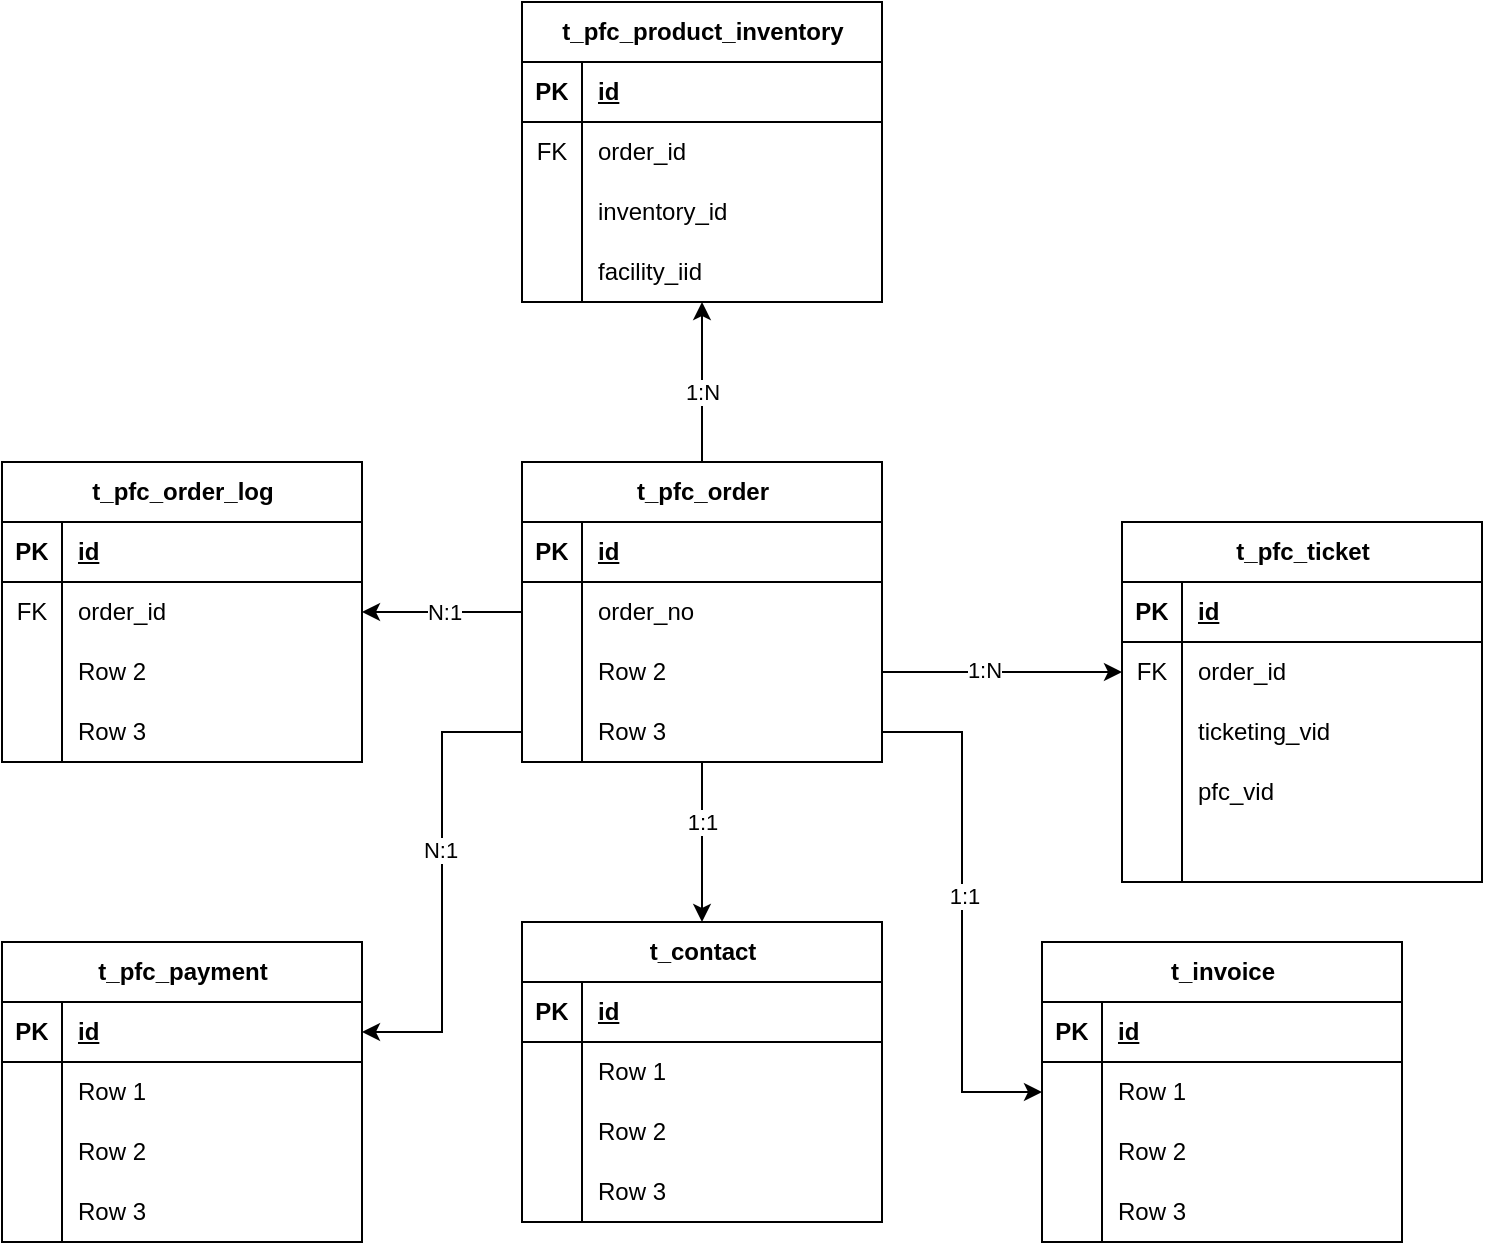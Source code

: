 <mxfile version="21.6.8" type="github">
  <diagram name="第 1 页" id="JVkD9tWsXlwC8fn58QWc">
    <mxGraphModel dx="1180" dy="757" grid="1" gridSize="10" guides="1" tooltips="1" connect="1" arrows="1" fold="1" page="1" pageScale="1" pageWidth="827" pageHeight="1169" math="0" shadow="0">
      <root>
        <mxCell id="0" />
        <mxCell id="1" parent="0" />
        <mxCell id="5VfPdpIEyonxUM8e8Nje-44" value="" style="edgeStyle=orthogonalEdgeStyle;rounded=0;orthogonalLoop=1;jettySize=auto;html=1;" edge="1" parent="1" source="5VfPdpIEyonxUM8e8Nje-1" target="5VfPdpIEyonxUM8e8Nje-31">
          <mxGeometry relative="1" as="geometry" />
        </mxCell>
        <mxCell id="5VfPdpIEyonxUM8e8Nje-123" value="N:1" style="edgeLabel;html=1;align=center;verticalAlign=middle;resizable=0;points=[];" vertex="1" connectable="0" parent="5VfPdpIEyonxUM8e8Nje-44">
          <mxGeometry x="-0.025" relative="1" as="geometry">
            <mxPoint as="offset" />
          </mxGeometry>
        </mxCell>
        <mxCell id="5VfPdpIEyonxUM8e8Nje-72" value="" style="edgeStyle=orthogonalEdgeStyle;rounded=0;orthogonalLoop=1;jettySize=auto;html=1;" edge="1" parent="1" source="5VfPdpIEyonxUM8e8Nje-1" target="5VfPdpIEyonxUM8e8Nje-59">
          <mxGeometry relative="1" as="geometry" />
        </mxCell>
        <mxCell id="5VfPdpIEyonxUM8e8Nje-126" value="1:1" style="edgeLabel;html=1;align=center;verticalAlign=middle;resizable=0;points=[];" vertex="1" connectable="0" parent="5VfPdpIEyonxUM8e8Nje-72">
          <mxGeometry x="-0.25" relative="1" as="geometry">
            <mxPoint as="offset" />
          </mxGeometry>
        </mxCell>
        <mxCell id="5VfPdpIEyonxUM8e8Nje-100" value="" style="edgeStyle=orthogonalEdgeStyle;rounded=0;orthogonalLoop=1;jettySize=auto;html=1;" edge="1" parent="1" source="5VfPdpIEyonxUM8e8Nje-1" target="5VfPdpIEyonxUM8e8Nje-87">
          <mxGeometry relative="1" as="geometry" />
        </mxCell>
        <mxCell id="5VfPdpIEyonxUM8e8Nje-122" value="1:N" style="edgeLabel;html=1;align=center;verticalAlign=middle;resizable=0;points=[];" vertex="1" connectable="0" parent="5VfPdpIEyonxUM8e8Nje-100">
          <mxGeometry x="-0.125" relative="1" as="geometry">
            <mxPoint as="offset" />
          </mxGeometry>
        </mxCell>
        <mxCell id="5VfPdpIEyonxUM8e8Nje-1" value="t_pfc_order" style="shape=table;startSize=30;container=1;collapsible=1;childLayout=tableLayout;fixedRows=1;rowLines=0;fontStyle=1;align=center;resizeLast=1;html=1;" vertex="1" parent="1">
          <mxGeometry x="290" y="290" width="180" height="150" as="geometry" />
        </mxCell>
        <mxCell id="5VfPdpIEyonxUM8e8Nje-2" value="" style="shape=tableRow;horizontal=0;startSize=0;swimlaneHead=0;swimlaneBody=0;fillColor=none;collapsible=0;dropTarget=0;points=[[0,0.5],[1,0.5]];portConstraint=eastwest;top=0;left=0;right=0;bottom=1;" vertex="1" parent="5VfPdpIEyonxUM8e8Nje-1">
          <mxGeometry y="30" width="180" height="30" as="geometry" />
        </mxCell>
        <mxCell id="5VfPdpIEyonxUM8e8Nje-3" value="PK" style="shape=partialRectangle;connectable=0;fillColor=none;top=0;left=0;bottom=0;right=0;fontStyle=1;overflow=hidden;whiteSpace=wrap;html=1;" vertex="1" parent="5VfPdpIEyonxUM8e8Nje-2">
          <mxGeometry width="30" height="30" as="geometry">
            <mxRectangle width="30" height="30" as="alternateBounds" />
          </mxGeometry>
        </mxCell>
        <mxCell id="5VfPdpIEyonxUM8e8Nje-4" value="id" style="shape=partialRectangle;connectable=0;fillColor=none;top=0;left=0;bottom=0;right=0;align=left;spacingLeft=6;fontStyle=5;overflow=hidden;whiteSpace=wrap;html=1;" vertex="1" parent="5VfPdpIEyonxUM8e8Nje-2">
          <mxGeometry x="30" width="150" height="30" as="geometry">
            <mxRectangle width="150" height="30" as="alternateBounds" />
          </mxGeometry>
        </mxCell>
        <mxCell id="5VfPdpIEyonxUM8e8Nje-5" value="" style="shape=tableRow;horizontal=0;startSize=0;swimlaneHead=0;swimlaneBody=0;fillColor=none;collapsible=0;dropTarget=0;points=[[0,0.5],[1,0.5]];portConstraint=eastwest;top=0;left=0;right=0;bottom=0;" vertex="1" parent="5VfPdpIEyonxUM8e8Nje-1">
          <mxGeometry y="60" width="180" height="30" as="geometry" />
        </mxCell>
        <mxCell id="5VfPdpIEyonxUM8e8Nje-6" value="" style="shape=partialRectangle;connectable=0;fillColor=none;top=0;left=0;bottom=0;right=0;editable=1;overflow=hidden;whiteSpace=wrap;html=1;" vertex="1" parent="5VfPdpIEyonxUM8e8Nje-5">
          <mxGeometry width="30" height="30" as="geometry">
            <mxRectangle width="30" height="30" as="alternateBounds" />
          </mxGeometry>
        </mxCell>
        <mxCell id="5VfPdpIEyonxUM8e8Nje-7" value="order_no" style="shape=partialRectangle;connectable=0;fillColor=none;top=0;left=0;bottom=0;right=0;align=left;spacingLeft=6;overflow=hidden;whiteSpace=wrap;html=1;" vertex="1" parent="5VfPdpIEyonxUM8e8Nje-5">
          <mxGeometry x="30" width="150" height="30" as="geometry">
            <mxRectangle width="150" height="30" as="alternateBounds" />
          </mxGeometry>
        </mxCell>
        <mxCell id="5VfPdpIEyonxUM8e8Nje-8" value="" style="shape=tableRow;horizontal=0;startSize=0;swimlaneHead=0;swimlaneBody=0;fillColor=none;collapsible=0;dropTarget=0;points=[[0,0.5],[1,0.5]];portConstraint=eastwest;top=0;left=0;right=0;bottom=0;" vertex="1" parent="5VfPdpIEyonxUM8e8Nje-1">
          <mxGeometry y="90" width="180" height="30" as="geometry" />
        </mxCell>
        <mxCell id="5VfPdpIEyonxUM8e8Nje-9" value="" style="shape=partialRectangle;connectable=0;fillColor=none;top=0;left=0;bottom=0;right=0;editable=1;overflow=hidden;whiteSpace=wrap;html=1;" vertex="1" parent="5VfPdpIEyonxUM8e8Nje-8">
          <mxGeometry width="30" height="30" as="geometry">
            <mxRectangle width="30" height="30" as="alternateBounds" />
          </mxGeometry>
        </mxCell>
        <mxCell id="5VfPdpIEyonxUM8e8Nje-10" value="Row 2" style="shape=partialRectangle;connectable=0;fillColor=none;top=0;left=0;bottom=0;right=0;align=left;spacingLeft=6;overflow=hidden;whiteSpace=wrap;html=1;" vertex="1" parent="5VfPdpIEyonxUM8e8Nje-8">
          <mxGeometry x="30" width="150" height="30" as="geometry">
            <mxRectangle width="150" height="30" as="alternateBounds" />
          </mxGeometry>
        </mxCell>
        <mxCell id="5VfPdpIEyonxUM8e8Nje-11" value="" style="shape=tableRow;horizontal=0;startSize=0;swimlaneHead=0;swimlaneBody=0;fillColor=none;collapsible=0;dropTarget=0;points=[[0,0.5],[1,0.5]];portConstraint=eastwest;top=0;left=0;right=0;bottom=0;" vertex="1" parent="5VfPdpIEyonxUM8e8Nje-1">
          <mxGeometry y="120" width="180" height="30" as="geometry" />
        </mxCell>
        <mxCell id="5VfPdpIEyonxUM8e8Nje-12" value="" style="shape=partialRectangle;connectable=0;fillColor=none;top=0;left=0;bottom=0;right=0;editable=1;overflow=hidden;whiteSpace=wrap;html=1;" vertex="1" parent="5VfPdpIEyonxUM8e8Nje-11">
          <mxGeometry width="30" height="30" as="geometry">
            <mxRectangle width="30" height="30" as="alternateBounds" />
          </mxGeometry>
        </mxCell>
        <mxCell id="5VfPdpIEyonxUM8e8Nje-13" value="Row 3" style="shape=partialRectangle;connectable=0;fillColor=none;top=0;left=0;bottom=0;right=0;align=left;spacingLeft=6;overflow=hidden;whiteSpace=wrap;html=1;" vertex="1" parent="5VfPdpIEyonxUM8e8Nje-11">
          <mxGeometry x="30" width="150" height="30" as="geometry">
            <mxRectangle width="150" height="30" as="alternateBounds" />
          </mxGeometry>
        </mxCell>
        <mxCell id="5VfPdpIEyonxUM8e8Nje-14" value="t_pfc_ticket" style="shape=table;startSize=30;container=1;collapsible=1;childLayout=tableLayout;fixedRows=1;rowLines=0;fontStyle=1;align=center;resizeLast=1;html=1;" vertex="1" parent="1">
          <mxGeometry x="590" y="320" width="180" height="180" as="geometry" />
        </mxCell>
        <mxCell id="5VfPdpIEyonxUM8e8Nje-15" value="" style="shape=tableRow;horizontal=0;startSize=0;swimlaneHead=0;swimlaneBody=0;fillColor=none;collapsible=0;dropTarget=0;points=[[0,0.5],[1,0.5]];portConstraint=eastwest;top=0;left=0;right=0;bottom=1;" vertex="1" parent="5VfPdpIEyonxUM8e8Nje-14">
          <mxGeometry y="30" width="180" height="30" as="geometry" />
        </mxCell>
        <mxCell id="5VfPdpIEyonxUM8e8Nje-16" value="PK" style="shape=partialRectangle;connectable=0;fillColor=none;top=0;left=0;bottom=0;right=0;fontStyle=1;overflow=hidden;whiteSpace=wrap;html=1;" vertex="1" parent="5VfPdpIEyonxUM8e8Nje-15">
          <mxGeometry width="30" height="30" as="geometry">
            <mxRectangle width="30" height="30" as="alternateBounds" />
          </mxGeometry>
        </mxCell>
        <mxCell id="5VfPdpIEyonxUM8e8Nje-17" value="id" style="shape=partialRectangle;connectable=0;fillColor=none;top=0;left=0;bottom=0;right=0;align=left;spacingLeft=6;fontStyle=5;overflow=hidden;whiteSpace=wrap;html=1;" vertex="1" parent="5VfPdpIEyonxUM8e8Nje-15">
          <mxGeometry x="30" width="150" height="30" as="geometry">
            <mxRectangle width="150" height="30" as="alternateBounds" />
          </mxGeometry>
        </mxCell>
        <mxCell id="5VfPdpIEyonxUM8e8Nje-27" value="" style="shape=tableRow;horizontal=0;startSize=0;swimlaneHead=0;swimlaneBody=0;fillColor=none;collapsible=0;dropTarget=0;points=[[0,0.5],[1,0.5]];portConstraint=eastwest;top=0;left=0;right=0;bottom=0;" vertex="1" parent="5VfPdpIEyonxUM8e8Nje-14">
          <mxGeometry y="60" width="180" height="30" as="geometry" />
        </mxCell>
        <mxCell id="5VfPdpIEyonxUM8e8Nje-28" value="FK" style="shape=partialRectangle;connectable=0;fillColor=none;top=0;left=0;bottom=0;right=0;fontStyle=0;overflow=hidden;whiteSpace=wrap;html=1;" vertex="1" parent="5VfPdpIEyonxUM8e8Nje-27">
          <mxGeometry width="30" height="30" as="geometry">
            <mxRectangle width="30" height="30" as="alternateBounds" />
          </mxGeometry>
        </mxCell>
        <mxCell id="5VfPdpIEyonxUM8e8Nje-29" value="order_id" style="shape=partialRectangle;connectable=0;fillColor=none;top=0;left=0;bottom=0;right=0;align=left;spacingLeft=6;fontStyle=0;overflow=hidden;whiteSpace=wrap;html=1;" vertex="1" parent="5VfPdpIEyonxUM8e8Nje-27">
          <mxGeometry x="30" width="150" height="30" as="geometry">
            <mxRectangle width="150" height="30" as="alternateBounds" />
          </mxGeometry>
        </mxCell>
        <mxCell id="5VfPdpIEyonxUM8e8Nje-18" value="" style="shape=tableRow;horizontal=0;startSize=0;swimlaneHead=0;swimlaneBody=0;fillColor=none;collapsible=0;dropTarget=0;points=[[0,0.5],[1,0.5]];portConstraint=eastwest;top=0;left=0;right=0;bottom=0;" vertex="1" parent="5VfPdpIEyonxUM8e8Nje-14">
          <mxGeometry y="90" width="180" height="30" as="geometry" />
        </mxCell>
        <mxCell id="5VfPdpIEyonxUM8e8Nje-19" value="" style="shape=partialRectangle;connectable=0;fillColor=none;top=0;left=0;bottom=0;right=0;editable=1;overflow=hidden;whiteSpace=wrap;html=1;" vertex="1" parent="5VfPdpIEyonxUM8e8Nje-18">
          <mxGeometry width="30" height="30" as="geometry">
            <mxRectangle width="30" height="30" as="alternateBounds" />
          </mxGeometry>
        </mxCell>
        <mxCell id="5VfPdpIEyonxUM8e8Nje-20" value="ticketing_vid" style="shape=partialRectangle;connectable=0;fillColor=none;top=0;left=0;bottom=0;right=0;align=left;spacingLeft=6;overflow=hidden;whiteSpace=wrap;html=1;" vertex="1" parent="5VfPdpIEyonxUM8e8Nje-18">
          <mxGeometry x="30" width="150" height="30" as="geometry">
            <mxRectangle width="150" height="30" as="alternateBounds" />
          </mxGeometry>
        </mxCell>
        <mxCell id="5VfPdpIEyonxUM8e8Nje-21" value="" style="shape=tableRow;horizontal=0;startSize=0;swimlaneHead=0;swimlaneBody=0;fillColor=none;collapsible=0;dropTarget=0;points=[[0,0.5],[1,0.5]];portConstraint=eastwest;top=0;left=0;right=0;bottom=0;" vertex="1" parent="5VfPdpIEyonxUM8e8Nje-14">
          <mxGeometry y="120" width="180" height="30" as="geometry" />
        </mxCell>
        <mxCell id="5VfPdpIEyonxUM8e8Nje-22" value="" style="shape=partialRectangle;connectable=0;fillColor=none;top=0;left=0;bottom=0;right=0;editable=1;overflow=hidden;whiteSpace=wrap;html=1;" vertex="1" parent="5VfPdpIEyonxUM8e8Nje-21">
          <mxGeometry width="30" height="30" as="geometry">
            <mxRectangle width="30" height="30" as="alternateBounds" />
          </mxGeometry>
        </mxCell>
        <mxCell id="5VfPdpIEyonxUM8e8Nje-23" value="pfc_vid" style="shape=partialRectangle;connectable=0;fillColor=none;top=0;left=0;bottom=0;right=0;align=left;spacingLeft=6;overflow=hidden;whiteSpace=wrap;html=1;" vertex="1" parent="5VfPdpIEyonxUM8e8Nje-21">
          <mxGeometry x="30" width="150" height="30" as="geometry">
            <mxRectangle width="150" height="30" as="alternateBounds" />
          </mxGeometry>
        </mxCell>
        <mxCell id="5VfPdpIEyonxUM8e8Nje-24" value="" style="shape=tableRow;horizontal=0;startSize=0;swimlaneHead=0;swimlaneBody=0;fillColor=none;collapsible=0;dropTarget=0;points=[[0,0.5],[1,0.5]];portConstraint=eastwest;top=0;left=0;right=0;bottom=0;" vertex="1" parent="5VfPdpIEyonxUM8e8Nje-14">
          <mxGeometry y="150" width="180" height="30" as="geometry" />
        </mxCell>
        <mxCell id="5VfPdpIEyonxUM8e8Nje-25" value="" style="shape=partialRectangle;connectable=0;fillColor=none;top=0;left=0;bottom=0;right=0;editable=1;overflow=hidden;whiteSpace=wrap;html=1;" vertex="1" parent="5VfPdpIEyonxUM8e8Nje-24">
          <mxGeometry width="30" height="30" as="geometry">
            <mxRectangle width="30" height="30" as="alternateBounds" />
          </mxGeometry>
        </mxCell>
        <mxCell id="5VfPdpIEyonxUM8e8Nje-26" value="" style="shape=partialRectangle;connectable=0;fillColor=none;top=0;left=0;bottom=0;right=0;align=left;spacingLeft=6;overflow=hidden;whiteSpace=wrap;html=1;" vertex="1" parent="5VfPdpIEyonxUM8e8Nje-24">
          <mxGeometry x="30" width="150" height="30" as="geometry">
            <mxRectangle width="150" height="30" as="alternateBounds" />
          </mxGeometry>
        </mxCell>
        <mxCell id="5VfPdpIEyonxUM8e8Nje-30" style="edgeStyle=orthogonalEdgeStyle;rounded=0;orthogonalLoop=1;jettySize=auto;html=1;exitX=1;exitY=0.5;exitDx=0;exitDy=0;entryX=0;entryY=0.5;entryDx=0;entryDy=0;" edge="1" parent="1" source="5VfPdpIEyonxUM8e8Nje-8" target="5VfPdpIEyonxUM8e8Nje-27">
          <mxGeometry relative="1" as="geometry" />
        </mxCell>
        <mxCell id="5VfPdpIEyonxUM8e8Nje-124" value="1:N" style="edgeLabel;html=1;align=center;verticalAlign=middle;resizable=0;points=[];" vertex="1" connectable="0" parent="5VfPdpIEyonxUM8e8Nje-30">
          <mxGeometry x="-0.15" y="1" relative="1" as="geometry">
            <mxPoint as="offset" />
          </mxGeometry>
        </mxCell>
        <mxCell id="5VfPdpIEyonxUM8e8Nje-31" value="t_pfc_order_log" style="shape=table;startSize=30;container=1;collapsible=1;childLayout=tableLayout;fixedRows=1;rowLines=0;fontStyle=1;align=center;resizeLast=1;html=1;" vertex="1" parent="1">
          <mxGeometry x="30" y="290" width="180" height="150" as="geometry" />
        </mxCell>
        <mxCell id="5VfPdpIEyonxUM8e8Nje-32" value="" style="shape=tableRow;horizontal=0;startSize=0;swimlaneHead=0;swimlaneBody=0;fillColor=none;collapsible=0;dropTarget=0;points=[[0,0.5],[1,0.5]];portConstraint=eastwest;top=0;left=0;right=0;bottom=1;" vertex="1" parent="5VfPdpIEyonxUM8e8Nje-31">
          <mxGeometry y="30" width="180" height="30" as="geometry" />
        </mxCell>
        <mxCell id="5VfPdpIEyonxUM8e8Nje-33" value="PK" style="shape=partialRectangle;connectable=0;fillColor=none;top=0;left=0;bottom=0;right=0;fontStyle=1;overflow=hidden;whiteSpace=wrap;html=1;" vertex="1" parent="5VfPdpIEyonxUM8e8Nje-32">
          <mxGeometry width="30" height="30" as="geometry">
            <mxRectangle width="30" height="30" as="alternateBounds" />
          </mxGeometry>
        </mxCell>
        <mxCell id="5VfPdpIEyonxUM8e8Nje-34" value="id" style="shape=partialRectangle;connectable=0;fillColor=none;top=0;left=0;bottom=0;right=0;align=left;spacingLeft=6;fontStyle=5;overflow=hidden;whiteSpace=wrap;html=1;" vertex="1" parent="5VfPdpIEyonxUM8e8Nje-32">
          <mxGeometry x="30" width="150" height="30" as="geometry">
            <mxRectangle width="150" height="30" as="alternateBounds" />
          </mxGeometry>
        </mxCell>
        <mxCell id="5VfPdpIEyonxUM8e8Nje-35" value="" style="shape=tableRow;horizontal=0;startSize=0;swimlaneHead=0;swimlaneBody=0;fillColor=none;collapsible=0;dropTarget=0;points=[[0,0.5],[1,0.5]];portConstraint=eastwest;top=0;left=0;right=0;bottom=0;" vertex="1" parent="5VfPdpIEyonxUM8e8Nje-31">
          <mxGeometry y="60" width="180" height="30" as="geometry" />
        </mxCell>
        <mxCell id="5VfPdpIEyonxUM8e8Nje-36" value="FK" style="shape=partialRectangle;connectable=0;fillColor=none;top=0;left=0;bottom=0;right=0;editable=1;overflow=hidden;whiteSpace=wrap;html=1;" vertex="1" parent="5VfPdpIEyonxUM8e8Nje-35">
          <mxGeometry width="30" height="30" as="geometry">
            <mxRectangle width="30" height="30" as="alternateBounds" />
          </mxGeometry>
        </mxCell>
        <mxCell id="5VfPdpIEyonxUM8e8Nje-37" value="order_id" style="shape=partialRectangle;connectable=0;fillColor=none;top=0;left=0;bottom=0;right=0;align=left;spacingLeft=6;overflow=hidden;whiteSpace=wrap;html=1;" vertex="1" parent="5VfPdpIEyonxUM8e8Nje-35">
          <mxGeometry x="30" width="150" height="30" as="geometry">
            <mxRectangle width="150" height="30" as="alternateBounds" />
          </mxGeometry>
        </mxCell>
        <mxCell id="5VfPdpIEyonxUM8e8Nje-38" value="" style="shape=tableRow;horizontal=0;startSize=0;swimlaneHead=0;swimlaneBody=0;fillColor=none;collapsible=0;dropTarget=0;points=[[0,0.5],[1,0.5]];portConstraint=eastwest;top=0;left=0;right=0;bottom=0;" vertex="1" parent="5VfPdpIEyonxUM8e8Nje-31">
          <mxGeometry y="90" width="180" height="30" as="geometry" />
        </mxCell>
        <mxCell id="5VfPdpIEyonxUM8e8Nje-39" value="" style="shape=partialRectangle;connectable=0;fillColor=none;top=0;left=0;bottom=0;right=0;editable=1;overflow=hidden;whiteSpace=wrap;html=1;" vertex="1" parent="5VfPdpIEyonxUM8e8Nje-38">
          <mxGeometry width="30" height="30" as="geometry">
            <mxRectangle width="30" height="30" as="alternateBounds" />
          </mxGeometry>
        </mxCell>
        <mxCell id="5VfPdpIEyonxUM8e8Nje-40" value="Row 2" style="shape=partialRectangle;connectable=0;fillColor=none;top=0;left=0;bottom=0;right=0;align=left;spacingLeft=6;overflow=hidden;whiteSpace=wrap;html=1;" vertex="1" parent="5VfPdpIEyonxUM8e8Nje-38">
          <mxGeometry x="30" width="150" height="30" as="geometry">
            <mxRectangle width="150" height="30" as="alternateBounds" />
          </mxGeometry>
        </mxCell>
        <mxCell id="5VfPdpIEyonxUM8e8Nje-41" value="" style="shape=tableRow;horizontal=0;startSize=0;swimlaneHead=0;swimlaneBody=0;fillColor=none;collapsible=0;dropTarget=0;points=[[0,0.5],[1,0.5]];portConstraint=eastwest;top=0;left=0;right=0;bottom=0;" vertex="1" parent="5VfPdpIEyonxUM8e8Nje-31">
          <mxGeometry y="120" width="180" height="30" as="geometry" />
        </mxCell>
        <mxCell id="5VfPdpIEyonxUM8e8Nje-42" value="" style="shape=partialRectangle;connectable=0;fillColor=none;top=0;left=0;bottom=0;right=0;editable=1;overflow=hidden;whiteSpace=wrap;html=1;" vertex="1" parent="5VfPdpIEyonxUM8e8Nje-41">
          <mxGeometry width="30" height="30" as="geometry">
            <mxRectangle width="30" height="30" as="alternateBounds" />
          </mxGeometry>
        </mxCell>
        <mxCell id="5VfPdpIEyonxUM8e8Nje-43" value="Row 3" style="shape=partialRectangle;connectable=0;fillColor=none;top=0;left=0;bottom=0;right=0;align=left;spacingLeft=6;overflow=hidden;whiteSpace=wrap;html=1;" vertex="1" parent="5VfPdpIEyonxUM8e8Nje-41">
          <mxGeometry x="30" width="150" height="30" as="geometry">
            <mxRectangle width="150" height="30" as="alternateBounds" />
          </mxGeometry>
        </mxCell>
        <mxCell id="5VfPdpIEyonxUM8e8Nje-45" value="t_pfc_payment" style="shape=table;startSize=30;container=1;collapsible=1;childLayout=tableLayout;fixedRows=1;rowLines=0;fontStyle=1;align=center;resizeLast=1;html=1;" vertex="1" parent="1">
          <mxGeometry x="30" y="530" width="180" height="150" as="geometry" />
        </mxCell>
        <mxCell id="5VfPdpIEyonxUM8e8Nje-46" value="" style="shape=tableRow;horizontal=0;startSize=0;swimlaneHead=0;swimlaneBody=0;fillColor=none;collapsible=0;dropTarget=0;points=[[0,0.5],[1,0.5]];portConstraint=eastwest;top=0;left=0;right=0;bottom=1;" vertex="1" parent="5VfPdpIEyonxUM8e8Nje-45">
          <mxGeometry y="30" width="180" height="30" as="geometry" />
        </mxCell>
        <mxCell id="5VfPdpIEyonxUM8e8Nje-47" value="PK" style="shape=partialRectangle;connectable=0;fillColor=none;top=0;left=0;bottom=0;right=0;fontStyle=1;overflow=hidden;whiteSpace=wrap;html=1;" vertex="1" parent="5VfPdpIEyonxUM8e8Nje-46">
          <mxGeometry width="30" height="30" as="geometry">
            <mxRectangle width="30" height="30" as="alternateBounds" />
          </mxGeometry>
        </mxCell>
        <mxCell id="5VfPdpIEyonxUM8e8Nje-48" value="id" style="shape=partialRectangle;connectable=0;fillColor=none;top=0;left=0;bottom=0;right=0;align=left;spacingLeft=6;fontStyle=5;overflow=hidden;whiteSpace=wrap;html=1;" vertex="1" parent="5VfPdpIEyonxUM8e8Nje-46">
          <mxGeometry x="30" width="150" height="30" as="geometry">
            <mxRectangle width="150" height="30" as="alternateBounds" />
          </mxGeometry>
        </mxCell>
        <mxCell id="5VfPdpIEyonxUM8e8Nje-49" value="" style="shape=tableRow;horizontal=0;startSize=0;swimlaneHead=0;swimlaneBody=0;fillColor=none;collapsible=0;dropTarget=0;points=[[0,0.5],[1,0.5]];portConstraint=eastwest;top=0;left=0;right=0;bottom=0;" vertex="1" parent="5VfPdpIEyonxUM8e8Nje-45">
          <mxGeometry y="60" width="180" height="30" as="geometry" />
        </mxCell>
        <mxCell id="5VfPdpIEyonxUM8e8Nje-50" value="" style="shape=partialRectangle;connectable=0;fillColor=none;top=0;left=0;bottom=0;right=0;editable=1;overflow=hidden;whiteSpace=wrap;html=1;" vertex="1" parent="5VfPdpIEyonxUM8e8Nje-49">
          <mxGeometry width="30" height="30" as="geometry">
            <mxRectangle width="30" height="30" as="alternateBounds" />
          </mxGeometry>
        </mxCell>
        <mxCell id="5VfPdpIEyonxUM8e8Nje-51" value="Row 1" style="shape=partialRectangle;connectable=0;fillColor=none;top=0;left=0;bottom=0;right=0;align=left;spacingLeft=6;overflow=hidden;whiteSpace=wrap;html=1;" vertex="1" parent="5VfPdpIEyonxUM8e8Nje-49">
          <mxGeometry x="30" width="150" height="30" as="geometry">
            <mxRectangle width="150" height="30" as="alternateBounds" />
          </mxGeometry>
        </mxCell>
        <mxCell id="5VfPdpIEyonxUM8e8Nje-52" value="" style="shape=tableRow;horizontal=0;startSize=0;swimlaneHead=0;swimlaneBody=0;fillColor=none;collapsible=0;dropTarget=0;points=[[0,0.5],[1,0.5]];portConstraint=eastwest;top=0;left=0;right=0;bottom=0;" vertex="1" parent="5VfPdpIEyonxUM8e8Nje-45">
          <mxGeometry y="90" width="180" height="30" as="geometry" />
        </mxCell>
        <mxCell id="5VfPdpIEyonxUM8e8Nje-53" value="" style="shape=partialRectangle;connectable=0;fillColor=none;top=0;left=0;bottom=0;right=0;editable=1;overflow=hidden;whiteSpace=wrap;html=1;" vertex="1" parent="5VfPdpIEyonxUM8e8Nje-52">
          <mxGeometry width="30" height="30" as="geometry">
            <mxRectangle width="30" height="30" as="alternateBounds" />
          </mxGeometry>
        </mxCell>
        <mxCell id="5VfPdpIEyonxUM8e8Nje-54" value="Row 2" style="shape=partialRectangle;connectable=0;fillColor=none;top=0;left=0;bottom=0;right=0;align=left;spacingLeft=6;overflow=hidden;whiteSpace=wrap;html=1;" vertex="1" parent="5VfPdpIEyonxUM8e8Nje-52">
          <mxGeometry x="30" width="150" height="30" as="geometry">
            <mxRectangle width="150" height="30" as="alternateBounds" />
          </mxGeometry>
        </mxCell>
        <mxCell id="5VfPdpIEyonxUM8e8Nje-55" value="" style="shape=tableRow;horizontal=0;startSize=0;swimlaneHead=0;swimlaneBody=0;fillColor=none;collapsible=0;dropTarget=0;points=[[0,0.5],[1,0.5]];portConstraint=eastwest;top=0;left=0;right=0;bottom=0;" vertex="1" parent="5VfPdpIEyonxUM8e8Nje-45">
          <mxGeometry y="120" width="180" height="30" as="geometry" />
        </mxCell>
        <mxCell id="5VfPdpIEyonxUM8e8Nje-56" value="" style="shape=partialRectangle;connectable=0;fillColor=none;top=0;left=0;bottom=0;right=0;editable=1;overflow=hidden;whiteSpace=wrap;html=1;" vertex="1" parent="5VfPdpIEyonxUM8e8Nje-55">
          <mxGeometry width="30" height="30" as="geometry">
            <mxRectangle width="30" height="30" as="alternateBounds" />
          </mxGeometry>
        </mxCell>
        <mxCell id="5VfPdpIEyonxUM8e8Nje-57" value="Row 3" style="shape=partialRectangle;connectable=0;fillColor=none;top=0;left=0;bottom=0;right=0;align=left;spacingLeft=6;overflow=hidden;whiteSpace=wrap;html=1;" vertex="1" parent="5VfPdpIEyonxUM8e8Nje-55">
          <mxGeometry x="30" width="150" height="30" as="geometry">
            <mxRectangle width="150" height="30" as="alternateBounds" />
          </mxGeometry>
        </mxCell>
        <mxCell id="5VfPdpIEyonxUM8e8Nje-59" value="t_contact" style="shape=table;startSize=30;container=1;collapsible=1;childLayout=tableLayout;fixedRows=1;rowLines=0;fontStyle=1;align=center;resizeLast=1;html=1;" vertex="1" parent="1">
          <mxGeometry x="290" y="520" width="180" height="150" as="geometry" />
        </mxCell>
        <mxCell id="5VfPdpIEyonxUM8e8Nje-60" value="" style="shape=tableRow;horizontal=0;startSize=0;swimlaneHead=0;swimlaneBody=0;fillColor=none;collapsible=0;dropTarget=0;points=[[0,0.5],[1,0.5]];portConstraint=eastwest;top=0;left=0;right=0;bottom=1;" vertex="1" parent="5VfPdpIEyonxUM8e8Nje-59">
          <mxGeometry y="30" width="180" height="30" as="geometry" />
        </mxCell>
        <mxCell id="5VfPdpIEyonxUM8e8Nje-61" value="PK" style="shape=partialRectangle;connectable=0;fillColor=none;top=0;left=0;bottom=0;right=0;fontStyle=1;overflow=hidden;whiteSpace=wrap;html=1;" vertex="1" parent="5VfPdpIEyonxUM8e8Nje-60">
          <mxGeometry width="30" height="30" as="geometry">
            <mxRectangle width="30" height="30" as="alternateBounds" />
          </mxGeometry>
        </mxCell>
        <mxCell id="5VfPdpIEyonxUM8e8Nje-62" value="id" style="shape=partialRectangle;connectable=0;fillColor=none;top=0;left=0;bottom=0;right=0;align=left;spacingLeft=6;fontStyle=5;overflow=hidden;whiteSpace=wrap;html=1;" vertex="1" parent="5VfPdpIEyonxUM8e8Nje-60">
          <mxGeometry x="30" width="150" height="30" as="geometry">
            <mxRectangle width="150" height="30" as="alternateBounds" />
          </mxGeometry>
        </mxCell>
        <mxCell id="5VfPdpIEyonxUM8e8Nje-63" value="" style="shape=tableRow;horizontal=0;startSize=0;swimlaneHead=0;swimlaneBody=0;fillColor=none;collapsible=0;dropTarget=0;points=[[0,0.5],[1,0.5]];portConstraint=eastwest;top=0;left=0;right=0;bottom=0;" vertex="1" parent="5VfPdpIEyonxUM8e8Nje-59">
          <mxGeometry y="60" width="180" height="30" as="geometry" />
        </mxCell>
        <mxCell id="5VfPdpIEyonxUM8e8Nje-64" value="" style="shape=partialRectangle;connectable=0;fillColor=none;top=0;left=0;bottom=0;right=0;editable=1;overflow=hidden;whiteSpace=wrap;html=1;" vertex="1" parent="5VfPdpIEyonxUM8e8Nje-63">
          <mxGeometry width="30" height="30" as="geometry">
            <mxRectangle width="30" height="30" as="alternateBounds" />
          </mxGeometry>
        </mxCell>
        <mxCell id="5VfPdpIEyonxUM8e8Nje-65" value="Row 1" style="shape=partialRectangle;connectable=0;fillColor=none;top=0;left=0;bottom=0;right=0;align=left;spacingLeft=6;overflow=hidden;whiteSpace=wrap;html=1;" vertex="1" parent="5VfPdpIEyonxUM8e8Nje-63">
          <mxGeometry x="30" width="150" height="30" as="geometry">
            <mxRectangle width="150" height="30" as="alternateBounds" />
          </mxGeometry>
        </mxCell>
        <mxCell id="5VfPdpIEyonxUM8e8Nje-66" value="" style="shape=tableRow;horizontal=0;startSize=0;swimlaneHead=0;swimlaneBody=0;fillColor=none;collapsible=0;dropTarget=0;points=[[0,0.5],[1,0.5]];portConstraint=eastwest;top=0;left=0;right=0;bottom=0;" vertex="1" parent="5VfPdpIEyonxUM8e8Nje-59">
          <mxGeometry y="90" width="180" height="30" as="geometry" />
        </mxCell>
        <mxCell id="5VfPdpIEyonxUM8e8Nje-67" value="" style="shape=partialRectangle;connectable=0;fillColor=none;top=0;left=0;bottom=0;right=0;editable=1;overflow=hidden;whiteSpace=wrap;html=1;" vertex="1" parent="5VfPdpIEyonxUM8e8Nje-66">
          <mxGeometry width="30" height="30" as="geometry">
            <mxRectangle width="30" height="30" as="alternateBounds" />
          </mxGeometry>
        </mxCell>
        <mxCell id="5VfPdpIEyonxUM8e8Nje-68" value="Row 2" style="shape=partialRectangle;connectable=0;fillColor=none;top=0;left=0;bottom=0;right=0;align=left;spacingLeft=6;overflow=hidden;whiteSpace=wrap;html=1;" vertex="1" parent="5VfPdpIEyonxUM8e8Nje-66">
          <mxGeometry x="30" width="150" height="30" as="geometry">
            <mxRectangle width="150" height="30" as="alternateBounds" />
          </mxGeometry>
        </mxCell>
        <mxCell id="5VfPdpIEyonxUM8e8Nje-69" value="" style="shape=tableRow;horizontal=0;startSize=0;swimlaneHead=0;swimlaneBody=0;fillColor=none;collapsible=0;dropTarget=0;points=[[0,0.5],[1,0.5]];portConstraint=eastwest;top=0;left=0;right=0;bottom=0;" vertex="1" parent="5VfPdpIEyonxUM8e8Nje-59">
          <mxGeometry y="120" width="180" height="30" as="geometry" />
        </mxCell>
        <mxCell id="5VfPdpIEyonxUM8e8Nje-70" value="" style="shape=partialRectangle;connectable=0;fillColor=none;top=0;left=0;bottom=0;right=0;editable=1;overflow=hidden;whiteSpace=wrap;html=1;" vertex="1" parent="5VfPdpIEyonxUM8e8Nje-69">
          <mxGeometry width="30" height="30" as="geometry">
            <mxRectangle width="30" height="30" as="alternateBounds" />
          </mxGeometry>
        </mxCell>
        <mxCell id="5VfPdpIEyonxUM8e8Nje-71" value="Row 3" style="shape=partialRectangle;connectable=0;fillColor=none;top=0;left=0;bottom=0;right=0;align=left;spacingLeft=6;overflow=hidden;whiteSpace=wrap;html=1;" vertex="1" parent="5VfPdpIEyonxUM8e8Nje-69">
          <mxGeometry x="30" width="150" height="30" as="geometry">
            <mxRectangle width="150" height="30" as="alternateBounds" />
          </mxGeometry>
        </mxCell>
        <mxCell id="5VfPdpIEyonxUM8e8Nje-73" value="t_invoice" style="shape=table;startSize=30;container=1;collapsible=1;childLayout=tableLayout;fixedRows=1;rowLines=0;fontStyle=1;align=center;resizeLast=1;html=1;" vertex="1" parent="1">
          <mxGeometry x="550" y="530" width="180" height="150" as="geometry" />
        </mxCell>
        <mxCell id="5VfPdpIEyonxUM8e8Nje-74" value="" style="shape=tableRow;horizontal=0;startSize=0;swimlaneHead=0;swimlaneBody=0;fillColor=none;collapsible=0;dropTarget=0;points=[[0,0.5],[1,0.5]];portConstraint=eastwest;top=0;left=0;right=0;bottom=1;" vertex="1" parent="5VfPdpIEyonxUM8e8Nje-73">
          <mxGeometry y="30" width="180" height="30" as="geometry" />
        </mxCell>
        <mxCell id="5VfPdpIEyonxUM8e8Nje-75" value="PK" style="shape=partialRectangle;connectable=0;fillColor=none;top=0;left=0;bottom=0;right=0;fontStyle=1;overflow=hidden;whiteSpace=wrap;html=1;" vertex="1" parent="5VfPdpIEyonxUM8e8Nje-74">
          <mxGeometry width="30" height="30" as="geometry">
            <mxRectangle width="30" height="30" as="alternateBounds" />
          </mxGeometry>
        </mxCell>
        <mxCell id="5VfPdpIEyonxUM8e8Nje-76" value="id" style="shape=partialRectangle;connectable=0;fillColor=none;top=0;left=0;bottom=0;right=0;align=left;spacingLeft=6;fontStyle=5;overflow=hidden;whiteSpace=wrap;html=1;" vertex="1" parent="5VfPdpIEyonxUM8e8Nje-74">
          <mxGeometry x="30" width="150" height="30" as="geometry">
            <mxRectangle width="150" height="30" as="alternateBounds" />
          </mxGeometry>
        </mxCell>
        <mxCell id="5VfPdpIEyonxUM8e8Nje-77" value="" style="shape=tableRow;horizontal=0;startSize=0;swimlaneHead=0;swimlaneBody=0;fillColor=none;collapsible=0;dropTarget=0;points=[[0,0.5],[1,0.5]];portConstraint=eastwest;top=0;left=0;right=0;bottom=0;" vertex="1" parent="5VfPdpIEyonxUM8e8Nje-73">
          <mxGeometry y="60" width="180" height="30" as="geometry" />
        </mxCell>
        <mxCell id="5VfPdpIEyonxUM8e8Nje-78" value="" style="shape=partialRectangle;connectable=0;fillColor=none;top=0;left=0;bottom=0;right=0;editable=1;overflow=hidden;whiteSpace=wrap;html=1;" vertex="1" parent="5VfPdpIEyonxUM8e8Nje-77">
          <mxGeometry width="30" height="30" as="geometry">
            <mxRectangle width="30" height="30" as="alternateBounds" />
          </mxGeometry>
        </mxCell>
        <mxCell id="5VfPdpIEyonxUM8e8Nje-79" value="Row 1" style="shape=partialRectangle;connectable=0;fillColor=none;top=0;left=0;bottom=0;right=0;align=left;spacingLeft=6;overflow=hidden;whiteSpace=wrap;html=1;" vertex="1" parent="5VfPdpIEyonxUM8e8Nje-77">
          <mxGeometry x="30" width="150" height="30" as="geometry">
            <mxRectangle width="150" height="30" as="alternateBounds" />
          </mxGeometry>
        </mxCell>
        <mxCell id="5VfPdpIEyonxUM8e8Nje-80" value="" style="shape=tableRow;horizontal=0;startSize=0;swimlaneHead=0;swimlaneBody=0;fillColor=none;collapsible=0;dropTarget=0;points=[[0,0.5],[1,0.5]];portConstraint=eastwest;top=0;left=0;right=0;bottom=0;" vertex="1" parent="5VfPdpIEyonxUM8e8Nje-73">
          <mxGeometry y="90" width="180" height="30" as="geometry" />
        </mxCell>
        <mxCell id="5VfPdpIEyonxUM8e8Nje-81" value="" style="shape=partialRectangle;connectable=0;fillColor=none;top=0;left=0;bottom=0;right=0;editable=1;overflow=hidden;whiteSpace=wrap;html=1;" vertex="1" parent="5VfPdpIEyonxUM8e8Nje-80">
          <mxGeometry width="30" height="30" as="geometry">
            <mxRectangle width="30" height="30" as="alternateBounds" />
          </mxGeometry>
        </mxCell>
        <mxCell id="5VfPdpIEyonxUM8e8Nje-82" value="Row 2" style="shape=partialRectangle;connectable=0;fillColor=none;top=0;left=0;bottom=0;right=0;align=left;spacingLeft=6;overflow=hidden;whiteSpace=wrap;html=1;" vertex="1" parent="5VfPdpIEyonxUM8e8Nje-80">
          <mxGeometry x="30" width="150" height="30" as="geometry">
            <mxRectangle width="150" height="30" as="alternateBounds" />
          </mxGeometry>
        </mxCell>
        <mxCell id="5VfPdpIEyonxUM8e8Nje-83" value="" style="shape=tableRow;horizontal=0;startSize=0;swimlaneHead=0;swimlaneBody=0;fillColor=none;collapsible=0;dropTarget=0;points=[[0,0.5],[1,0.5]];portConstraint=eastwest;top=0;left=0;right=0;bottom=0;" vertex="1" parent="5VfPdpIEyonxUM8e8Nje-73">
          <mxGeometry y="120" width="180" height="30" as="geometry" />
        </mxCell>
        <mxCell id="5VfPdpIEyonxUM8e8Nje-84" value="" style="shape=partialRectangle;connectable=0;fillColor=none;top=0;left=0;bottom=0;right=0;editable=1;overflow=hidden;whiteSpace=wrap;html=1;" vertex="1" parent="5VfPdpIEyonxUM8e8Nje-83">
          <mxGeometry width="30" height="30" as="geometry">
            <mxRectangle width="30" height="30" as="alternateBounds" />
          </mxGeometry>
        </mxCell>
        <mxCell id="5VfPdpIEyonxUM8e8Nje-85" value="Row 3" style="shape=partialRectangle;connectable=0;fillColor=none;top=0;left=0;bottom=0;right=0;align=left;spacingLeft=6;overflow=hidden;whiteSpace=wrap;html=1;" vertex="1" parent="5VfPdpIEyonxUM8e8Nje-83">
          <mxGeometry x="30" width="150" height="30" as="geometry">
            <mxRectangle width="150" height="30" as="alternateBounds" />
          </mxGeometry>
        </mxCell>
        <mxCell id="5VfPdpIEyonxUM8e8Nje-87" value="t_pfc_product_inventory" style="shape=table;startSize=30;container=1;collapsible=1;childLayout=tableLayout;fixedRows=1;rowLines=0;fontStyle=1;align=center;resizeLast=1;html=1;" vertex="1" parent="1">
          <mxGeometry x="290" y="60" width="180" height="150" as="geometry" />
        </mxCell>
        <mxCell id="5VfPdpIEyonxUM8e8Nje-88" value="" style="shape=tableRow;horizontal=0;startSize=0;swimlaneHead=0;swimlaneBody=0;fillColor=none;collapsible=0;dropTarget=0;points=[[0,0.5],[1,0.5]];portConstraint=eastwest;top=0;left=0;right=0;bottom=1;" vertex="1" parent="5VfPdpIEyonxUM8e8Nje-87">
          <mxGeometry y="30" width="180" height="30" as="geometry" />
        </mxCell>
        <mxCell id="5VfPdpIEyonxUM8e8Nje-89" value="PK" style="shape=partialRectangle;connectable=0;fillColor=none;top=0;left=0;bottom=0;right=0;fontStyle=1;overflow=hidden;whiteSpace=wrap;html=1;" vertex="1" parent="5VfPdpIEyonxUM8e8Nje-88">
          <mxGeometry width="30" height="30" as="geometry">
            <mxRectangle width="30" height="30" as="alternateBounds" />
          </mxGeometry>
        </mxCell>
        <mxCell id="5VfPdpIEyonxUM8e8Nje-90" value="id" style="shape=partialRectangle;connectable=0;fillColor=none;top=0;left=0;bottom=0;right=0;align=left;spacingLeft=6;fontStyle=5;overflow=hidden;whiteSpace=wrap;html=1;" vertex="1" parent="5VfPdpIEyonxUM8e8Nje-88">
          <mxGeometry x="30" width="150" height="30" as="geometry">
            <mxRectangle width="150" height="30" as="alternateBounds" />
          </mxGeometry>
        </mxCell>
        <mxCell id="5VfPdpIEyonxUM8e8Nje-91" value="" style="shape=tableRow;horizontal=0;startSize=0;swimlaneHead=0;swimlaneBody=0;fillColor=none;collapsible=0;dropTarget=0;points=[[0,0.5],[1,0.5]];portConstraint=eastwest;top=0;left=0;right=0;bottom=0;" vertex="1" parent="5VfPdpIEyonxUM8e8Nje-87">
          <mxGeometry y="60" width="180" height="30" as="geometry" />
        </mxCell>
        <mxCell id="5VfPdpIEyonxUM8e8Nje-92" value="FK" style="shape=partialRectangle;connectable=0;fillColor=none;top=0;left=0;bottom=0;right=0;editable=1;overflow=hidden;whiteSpace=wrap;html=1;" vertex="1" parent="5VfPdpIEyonxUM8e8Nje-91">
          <mxGeometry width="30" height="30" as="geometry">
            <mxRectangle width="30" height="30" as="alternateBounds" />
          </mxGeometry>
        </mxCell>
        <mxCell id="5VfPdpIEyonxUM8e8Nje-93" value="order_id" style="shape=partialRectangle;connectable=0;fillColor=none;top=0;left=0;bottom=0;right=0;align=left;spacingLeft=6;overflow=hidden;whiteSpace=wrap;html=1;" vertex="1" parent="5VfPdpIEyonxUM8e8Nje-91">
          <mxGeometry x="30" width="150" height="30" as="geometry">
            <mxRectangle width="150" height="30" as="alternateBounds" />
          </mxGeometry>
        </mxCell>
        <mxCell id="5VfPdpIEyonxUM8e8Nje-94" value="" style="shape=tableRow;horizontal=0;startSize=0;swimlaneHead=0;swimlaneBody=0;fillColor=none;collapsible=0;dropTarget=0;points=[[0,0.5],[1,0.5]];portConstraint=eastwest;top=0;left=0;right=0;bottom=0;" vertex="1" parent="5VfPdpIEyonxUM8e8Nje-87">
          <mxGeometry y="90" width="180" height="30" as="geometry" />
        </mxCell>
        <mxCell id="5VfPdpIEyonxUM8e8Nje-95" value="" style="shape=partialRectangle;connectable=0;fillColor=none;top=0;left=0;bottom=0;right=0;editable=1;overflow=hidden;whiteSpace=wrap;html=1;" vertex="1" parent="5VfPdpIEyonxUM8e8Nje-94">
          <mxGeometry width="30" height="30" as="geometry">
            <mxRectangle width="30" height="30" as="alternateBounds" />
          </mxGeometry>
        </mxCell>
        <mxCell id="5VfPdpIEyonxUM8e8Nje-96" value="inventory_id" style="shape=partialRectangle;connectable=0;fillColor=none;top=0;left=0;bottom=0;right=0;align=left;spacingLeft=6;overflow=hidden;whiteSpace=wrap;html=1;" vertex="1" parent="5VfPdpIEyonxUM8e8Nje-94">
          <mxGeometry x="30" width="150" height="30" as="geometry">
            <mxRectangle width="150" height="30" as="alternateBounds" />
          </mxGeometry>
        </mxCell>
        <mxCell id="5VfPdpIEyonxUM8e8Nje-97" value="" style="shape=tableRow;horizontal=0;startSize=0;swimlaneHead=0;swimlaneBody=0;fillColor=none;collapsible=0;dropTarget=0;points=[[0,0.5],[1,0.5]];portConstraint=eastwest;top=0;left=0;right=0;bottom=0;" vertex="1" parent="5VfPdpIEyonxUM8e8Nje-87">
          <mxGeometry y="120" width="180" height="30" as="geometry" />
        </mxCell>
        <mxCell id="5VfPdpIEyonxUM8e8Nje-98" value="" style="shape=partialRectangle;connectable=0;fillColor=none;top=0;left=0;bottom=0;right=0;editable=1;overflow=hidden;whiteSpace=wrap;html=1;" vertex="1" parent="5VfPdpIEyonxUM8e8Nje-97">
          <mxGeometry width="30" height="30" as="geometry">
            <mxRectangle width="30" height="30" as="alternateBounds" />
          </mxGeometry>
        </mxCell>
        <mxCell id="5VfPdpIEyonxUM8e8Nje-99" value="facility_iid" style="shape=partialRectangle;connectable=0;fillColor=none;top=0;left=0;bottom=0;right=0;align=left;spacingLeft=6;overflow=hidden;whiteSpace=wrap;html=1;" vertex="1" parent="5VfPdpIEyonxUM8e8Nje-97">
          <mxGeometry x="30" width="150" height="30" as="geometry">
            <mxRectangle width="150" height="30" as="alternateBounds" />
          </mxGeometry>
        </mxCell>
        <mxCell id="5VfPdpIEyonxUM8e8Nje-121" style="edgeStyle=orthogonalEdgeStyle;rounded=0;orthogonalLoop=1;jettySize=auto;html=1;exitX=0;exitY=0.5;exitDx=0;exitDy=0;entryX=1;entryY=0.5;entryDx=0;entryDy=0;" edge="1" parent="1" source="5VfPdpIEyonxUM8e8Nje-11" target="5VfPdpIEyonxUM8e8Nje-46">
          <mxGeometry relative="1" as="geometry" />
        </mxCell>
        <mxCell id="5VfPdpIEyonxUM8e8Nje-125" value="N:1" style="edgeLabel;html=1;align=center;verticalAlign=middle;resizable=0;points=[];" vertex="1" connectable="0" parent="5VfPdpIEyonxUM8e8Nje-121">
          <mxGeometry x="-0.139" y="-1" relative="1" as="geometry">
            <mxPoint as="offset" />
          </mxGeometry>
        </mxCell>
        <mxCell id="5VfPdpIEyonxUM8e8Nje-127" style="edgeStyle=orthogonalEdgeStyle;rounded=0;orthogonalLoop=1;jettySize=auto;html=1;exitX=1;exitY=0.5;exitDx=0;exitDy=0;" edge="1" parent="1" source="5VfPdpIEyonxUM8e8Nje-11" target="5VfPdpIEyonxUM8e8Nje-77">
          <mxGeometry relative="1" as="geometry" />
        </mxCell>
        <mxCell id="5VfPdpIEyonxUM8e8Nje-128" value="1:1" style="edgeLabel;html=1;align=center;verticalAlign=middle;resizable=0;points=[];" vertex="1" connectable="0" parent="5VfPdpIEyonxUM8e8Nje-127">
          <mxGeometry x="-0.061" y="1" relative="1" as="geometry">
            <mxPoint as="offset" />
          </mxGeometry>
        </mxCell>
      </root>
    </mxGraphModel>
  </diagram>
</mxfile>
